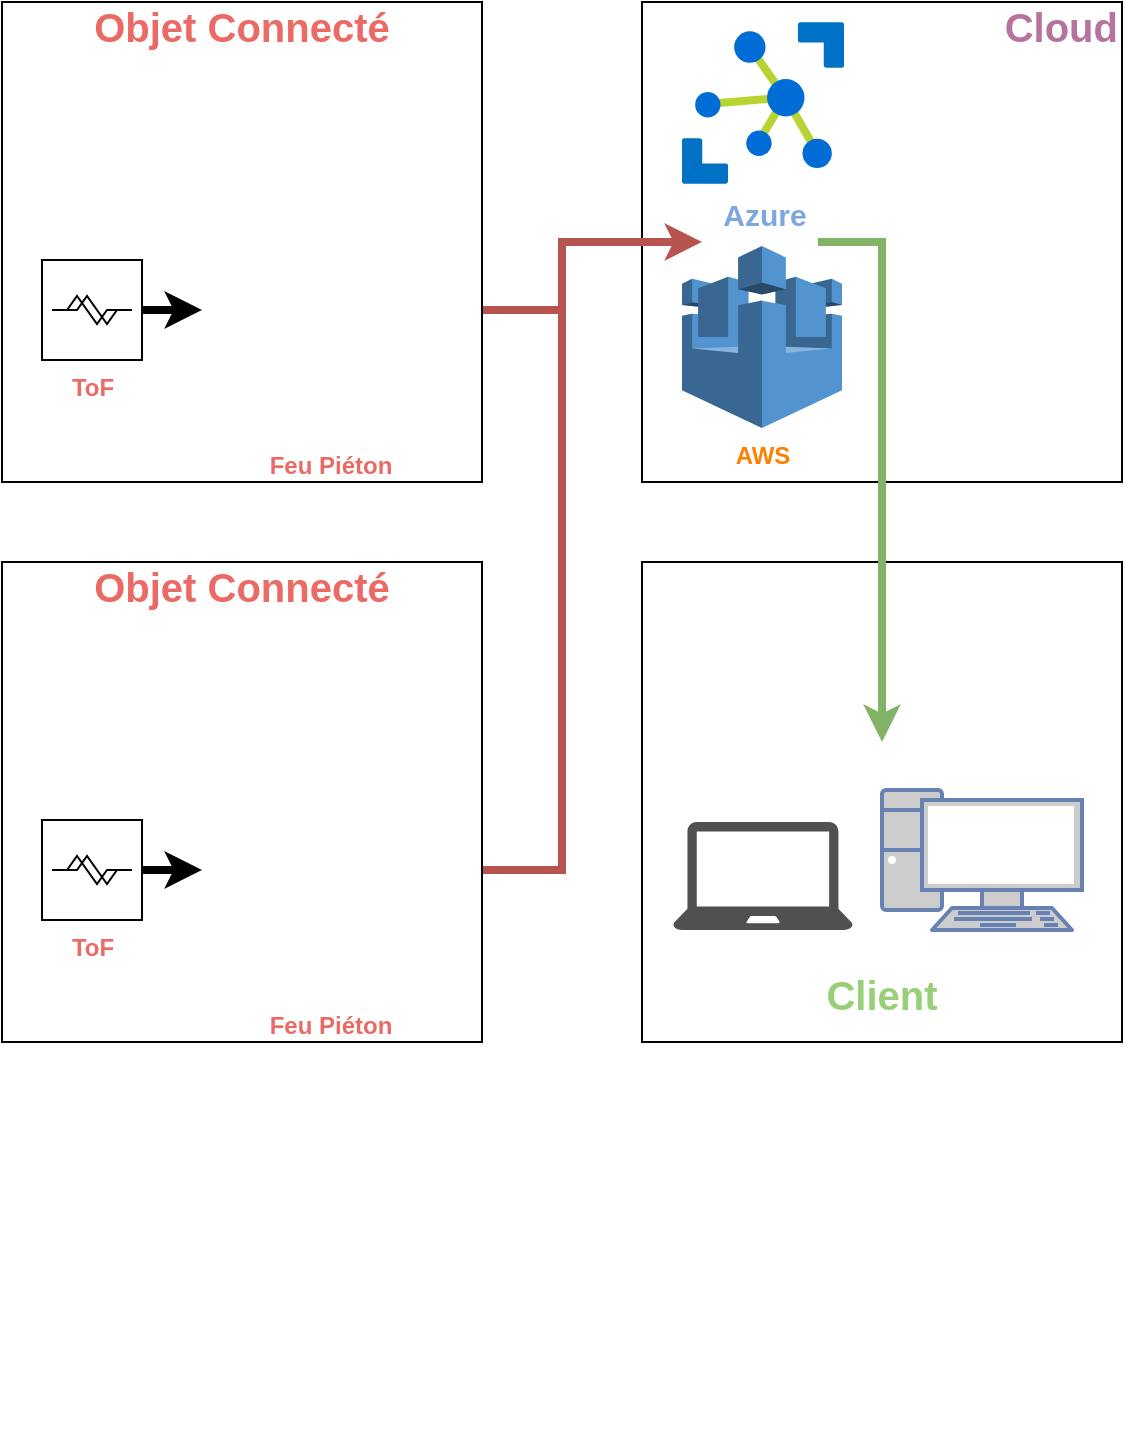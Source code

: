 <mxfile version="13.1.2" type="google"><diagram id="gIe4H0rzq7a6pBP15_m5" name="Page-1"><mxGraphModel dx="1673" dy="839" grid="1" gridSize="10" guides="1" tooltips="1" connect="1" arrows="1" fold="1" page="1" pageScale="1" pageWidth="827" pageHeight="1169" math="0" shadow="0"><root><mxCell id="0"/><mxCell id="1" parent="0"/><mxCell id="O1W1c5cMY0TmnqR16jrN-79" value="" style="group" vertex="1" connectable="0" parent="1"><mxGeometry x="400" y="320" width="240" height="240" as="geometry"/></mxCell><mxCell id="O1W1c5cMY0TmnqR16jrN-66" value="&lt;b&gt;&lt;font color=&quot;#97d077&quot; style=&quot;font-size: 20px&quot;&gt;&lt;br&gt;&lt;br&gt;&lt;br&gt;&lt;br&gt;&lt;br&gt;&lt;br&gt;&lt;br&gt;&lt;br&gt;&lt;br&gt;&lt;br&gt;&lt;br&gt;&lt;br&gt;&lt;br&gt;&lt;br&gt;&lt;br&gt;&lt;br&gt;&lt;br&gt;Client&lt;/font&gt;&lt;br&gt;&lt;br&gt;&lt;br&gt;&lt;br&gt;&lt;br&gt;&lt;br&gt;&lt;br&gt;&lt;br&gt;&lt;br&gt;&lt;br&gt;&lt;br&gt;&lt;br&gt;&lt;br&gt;&lt;br&gt;&lt;br&gt;&lt;br&gt;&lt;/b&gt;" style="whiteSpace=wrap;html=1;aspect=fixed;" vertex="1" parent="O1W1c5cMY0TmnqR16jrN-79"><mxGeometry width="240" height="240" as="geometry"/></mxCell><mxCell id="O1W1c5cMY0TmnqR16jrN-80" value="" style="group" vertex="1" connectable="0" parent="O1W1c5cMY0TmnqR16jrN-79"><mxGeometry x="120" y="114" width="100" height="70" as="geometry"/></mxCell><mxCell id="O1W1c5cMY0TmnqR16jrN-74" value="" style="group" vertex="1" connectable="0" parent="O1W1c5cMY0TmnqR16jrN-80"><mxGeometry width="100" height="70" as="geometry"/></mxCell><mxCell id="O1W1c5cMY0TmnqR16jrN-69" value="" style="fontColor=#0066CC;verticalAlign=top;verticalLabelPosition=bottom;labelPosition=center;align=center;html=1;outlineConnect=0;fillColor=#CCCCCC;strokeColor=#6881B3;gradientColor=none;gradientDirection=north;strokeWidth=2;shape=mxgraph.networks.pc;" vertex="1" parent="O1W1c5cMY0TmnqR16jrN-74"><mxGeometry width="100" height="70" as="geometry"/></mxCell><mxCell id="O1W1c5cMY0TmnqR16jrN-72" value="" style="shape=image;html=1;verticalAlign=top;verticalLabelPosition=bottom;labelBackgroundColor=#ffffff;imageAspect=0;aspect=fixed;image=https://cdn1.iconfinder.com/data/icons/smallicons-logotypes/32/opera-128.png" vertex="1" parent="O1W1c5cMY0TmnqR16jrN-74"><mxGeometry x="49" y="20" width="23" height="23" as="geometry"/></mxCell><mxCell id="O1W1c5cMY0TmnqR16jrN-81" value="" style="group" vertex="1" connectable="0" parent="O1W1c5cMY0TmnqR16jrN-79"><mxGeometry x="15.5" y="130" width="90" height="54" as="geometry"/></mxCell><mxCell id="O1W1c5cMY0TmnqR16jrN-73" value="" style="group" vertex="1" connectable="0" parent="O1W1c5cMY0TmnqR16jrN-81"><mxGeometry width="90" height="54" as="geometry"/></mxCell><mxCell id="O1W1c5cMY0TmnqR16jrN-68" value="" style="pointerEvents=1;shadow=0;dashed=0;html=1;strokeColor=none;fillColor=#505050;labelPosition=center;verticalLabelPosition=bottom;verticalAlign=top;outlineConnect=0;align=center;shape=mxgraph.office.devices.laptop;" vertex="1" parent="O1W1c5cMY0TmnqR16jrN-73"><mxGeometry width="90" height="54" as="geometry"/></mxCell><mxCell id="O1W1c5cMY0TmnqR16jrN-70" value="" style="shape=image;html=1;verticalAlign=top;verticalLabelPosition=bottom;labelBackgroundColor=#ffffff;imageAspect=0;aspect=fixed;image=https://cdn1.iconfinder.com/data/icons/system-shade-circles/512/chrome_browser-128.png" vertex="1" parent="O1W1c5cMY0TmnqR16jrN-73"><mxGeometry x="34" y="15.5" width="23" height="23" as="geometry"/></mxCell><mxCell id="O1W1c5cMY0TmnqR16jrN-76" value="" style="group" vertex="1" connectable="0" parent="1"><mxGeometry x="400" y="40" width="240" height="240" as="geometry"/></mxCell><mxCell id="O1W1c5cMY0TmnqR16jrN-57" value="&lt;div style=&quot;font-size: 20px&quot;&gt;&lt;b style=&quot;color: rgb(181 , 115 , 157)&quot;&gt;Cloud&lt;/b&gt;&lt;br&gt;&lt;/div&gt;&lt;div style=&quot;font-size: 20px&quot;&gt;&lt;b style=&quot;color: rgb(181 , 115 , 157)&quot;&gt;&lt;br&gt;&lt;/b&gt;&lt;/div&gt;&lt;div style=&quot;font-size: 20px&quot;&gt;&lt;b style=&quot;color: rgb(181 , 115 , 157)&quot;&gt;&lt;br&gt;&lt;/b&gt;&lt;/div&gt;&lt;div style=&quot;font-size: 20px&quot;&gt;&lt;b style=&quot;color: rgb(181 , 115 , 157)&quot;&gt;&lt;br&gt;&lt;/b&gt;&lt;/div&gt;&lt;div style=&quot;font-size: 20px&quot;&gt;&lt;b style=&quot;color: rgb(181 , 115 , 157)&quot;&gt;&lt;br&gt;&lt;/b&gt;&lt;/div&gt;&lt;div style=&quot;font-size: 20px&quot;&gt;&lt;b style=&quot;color: rgb(181 , 115 , 157)&quot;&gt;&lt;br&gt;&lt;/b&gt;&lt;/div&gt;&lt;div style=&quot;font-size: 20px&quot;&gt;&lt;b style=&quot;color: rgb(181 , 115 , 157)&quot;&gt;&lt;br&gt;&lt;/b&gt;&lt;/div&gt;&lt;div style=&quot;font-size: 20px&quot;&gt;&lt;b style=&quot;color: rgb(181 , 115 , 157)&quot;&gt;&lt;br&gt;&lt;/b&gt;&lt;/div&gt;&lt;div style=&quot;font-size: 20px&quot;&gt;&lt;br&gt;&lt;/div&gt;&lt;div style=&quot;font-size: 20px&quot;&gt;&lt;br&gt;&lt;/div&gt;" style="whiteSpace=wrap;html=1;aspect=fixed;align=right;" vertex="1" parent="O1W1c5cMY0TmnqR16jrN-76"><mxGeometry width="240" height="240" as="geometry"/></mxCell><mxCell id="O1W1c5cMY0TmnqR16jrN-55" value="&lt;b&gt;&lt;font color=&quot;#ff8000&quot;&gt;AWS&lt;/font&gt;&lt;/b&gt;" style="outlineConnect=0;dashed=0;verticalLabelPosition=bottom;verticalAlign=top;align=center;html=1;shape=mxgraph.aws3.aws_iot;fillColor=#5294CF;gradientColor=none;" vertex="1" parent="O1W1c5cMY0TmnqR16jrN-76"><mxGeometry x="20" y="122" width="80" height="91" as="geometry"/></mxCell><mxCell id="O1W1c5cMY0TmnqR16jrN-56" value="&lt;font style=&quot;font-size: 15px&quot; color=&quot;#7ea6e0&quot;&gt;&lt;b&gt;Azure&lt;br&gt;&lt;/b&gt;&lt;/font&gt;" style="aspect=fixed;html=1;points=[];align=center;image;fontSize=12;image=img/lib/mscae/Azure_IoT_Hub.svg;" vertex="1" parent="O1W1c5cMY0TmnqR16jrN-76"><mxGeometry x="20" y="10" width="81" height="81" as="geometry"/></mxCell><mxCell id="O1W1c5cMY0TmnqR16jrN-22" style="edgeStyle=orthogonalEdgeStyle;rounded=0;orthogonalLoop=1;jettySize=auto;html=1;startArrow=none;startFill=0;strokeWidth=4;fillColor=#f8cecc;strokeColor=#b85450;exitX=1;exitY=0.5;exitDx=0;exitDy=0;endArrow=none;endFill=0;" edge="1" parent="1" source="O1W1c5cMY0TmnqR16jrN-51"><mxGeometry relative="1" as="geometry"><Array as="points"><mxPoint x="350" y="194"/></Array><mxPoint x="268" y="162.5" as="sourcePoint"/><mxPoint x="360" y="194" as="targetPoint"/></mxGeometry></mxCell><mxCell id="O1W1c5cMY0TmnqR16jrN-23" style="edgeStyle=orthogonalEdgeStyle;rounded=0;orthogonalLoop=1;jettySize=auto;html=1;startArrow=none;startFill=0;strokeWidth=4;fillColor=#d5e8d4;strokeColor=#82b366;" edge="1" parent="1" source="O1W1c5cMY0TmnqR16jrN-55"><mxGeometry relative="1" as="geometry"><Array as="points"><mxPoint x="490" y="160"/><mxPoint x="520" y="160"/></Array><mxPoint x="680.0" y="270" as="sourcePoint"/><mxPoint x="520" y="410" as="targetPoint"/></mxGeometry></mxCell><mxCell id="O1W1c5cMY0TmnqR16jrN-31" style="edgeStyle=orthogonalEdgeStyle;rounded=0;orthogonalLoop=1;jettySize=auto;html=1;exitX=1;exitY=0.5;exitDx=0;exitDy=0;endArrow=classic;endFill=1;fillColor=#f8cecc;strokeColor=#b85450;strokeWidth=4;" edge="1" parent="1" source="O1W1c5cMY0TmnqR16jrN-44"><mxGeometry relative="1" as="geometry"><mxPoint x="430" y="160" as="targetPoint"/><mxPoint x="138" y="471.5" as="sourcePoint"/><Array as="points"><mxPoint x="360" y="474"/><mxPoint x="360" y="160"/></Array></mxGeometry></mxCell><mxCell id="O1W1c5cMY0TmnqR16jrN-77" value="" style="group" vertex="1" connectable="0" parent="1"><mxGeometry x="80" y="40" width="240" height="240" as="geometry"/></mxCell><mxCell id="O1W1c5cMY0TmnqR16jrN-49" value="" style="group" vertex="1" connectable="0" parent="O1W1c5cMY0TmnqR16jrN-77"><mxGeometry width="240" height="240" as="geometry"/></mxCell><mxCell id="O1W1c5cMY0TmnqR16jrN-50" value="&lt;b style=&quot;font-size: 20px&quot;&gt;&lt;font color=&quot;#ea6b66&quot;&gt;Objet Connecté&lt;br&gt;&lt;br&gt;&lt;br&gt;&lt;br&gt;&lt;br&gt;&lt;br&gt;&lt;br&gt;&lt;br&gt;&lt;br&gt;&lt;br&gt;&lt;/font&gt;&lt;/b&gt;" style="whiteSpace=wrap;html=1;aspect=fixed;" vertex="1" parent="O1W1c5cMY0TmnqR16jrN-49"><mxGeometry width="240" height="240" as="geometry"/></mxCell><mxCell id="O1W1c5cMY0TmnqR16jrN-51" value="&lt;b&gt;&lt;font color=&quot;#ea6b66&quot;&gt;Feu Piéton&lt;/font&gt;&lt;/b&gt;" style="shape=image;html=1;verticalAlign=top;verticalLabelPosition=bottom;labelBackgroundColor=#ffffff;imageAspect=0;aspect=fixed;image=https://cdn2.iconfinder.com/data/icons/circle-icons-1/64/traffic-128.png" vertex="1" parent="O1W1c5cMY0TmnqR16jrN-49"><mxGeometry x="100" y="90" width="128" height="128" as="geometry"/></mxCell><mxCell id="O1W1c5cMY0TmnqR16jrN-52" style="edgeStyle=orthogonalEdgeStyle;rounded=0;orthogonalLoop=1;jettySize=auto;html=1;entryX=0;entryY=0.5;entryDx=0;entryDy=0;strokeWidth=4;" edge="1" parent="O1W1c5cMY0TmnqR16jrN-49" source="O1W1c5cMY0TmnqR16jrN-53" target="O1W1c5cMY0TmnqR16jrN-51"><mxGeometry relative="1" as="geometry"/></mxCell><mxCell id="O1W1c5cMY0TmnqR16jrN-53" value="&lt;b&gt;&lt;font color=&quot;#ea6b66&quot;&gt;ToF&lt;/font&gt;&lt;/b&gt;" style="verticalLabelPosition=bottom;align=center;outlineConnect=0;dashed=0;html=1;verticalAlign=top;shape=mxgraph.pid.flow_sensors.coriolis;" vertex="1" parent="O1W1c5cMY0TmnqR16jrN-49"><mxGeometry x="20" y="129" width="50" height="50" as="geometry"/></mxCell><mxCell id="O1W1c5cMY0TmnqR16jrN-54" value="" style="shape=image;html=1;verticalAlign=top;verticalLabelPosition=bottom;labelBackgroundColor=#ffffff;imageAspect=0;aspect=fixed;image=https://cdn1.iconfinder.com/data/icons/software-engineering-and-video-gaming/512/501_Buildings_city_sensor_smart_urban_Hardware_Engineering_Internet-128.png" vertex="1" parent="O1W1c5cMY0TmnqR16jrN-49"><mxGeometry x="189" width="50" height="50" as="geometry"/></mxCell><mxCell id="O1W1c5cMY0TmnqR16jrN-78" value="" style="group" vertex="1" connectable="0" parent="1"><mxGeometry x="80" y="320" width="240" height="240" as="geometry"/></mxCell><mxCell id="O1W1c5cMY0TmnqR16jrN-48" value="" style="group" vertex="1" connectable="0" parent="O1W1c5cMY0TmnqR16jrN-78"><mxGeometry width="240" height="240" as="geometry"/></mxCell><mxCell id="O1W1c5cMY0TmnqR16jrN-43" value="&lt;b style=&quot;font-size: 20px&quot;&gt;&lt;font color=&quot;#ea6b66&quot;&gt;Objet Connecté&lt;br&gt;&lt;br&gt;&lt;br&gt;&lt;br&gt;&lt;br&gt;&lt;br&gt;&lt;br&gt;&lt;br&gt;&lt;br&gt;&lt;br&gt;&lt;/font&gt;&lt;/b&gt;" style="whiteSpace=wrap;html=1;aspect=fixed;" vertex="1" parent="O1W1c5cMY0TmnqR16jrN-48"><mxGeometry width="240" height="240" as="geometry"/></mxCell><mxCell id="O1W1c5cMY0TmnqR16jrN-44" value="&lt;b&gt;&lt;font color=&quot;#ea6b66&quot;&gt;Feu Piéton&lt;/font&gt;&lt;/b&gt;" style="shape=image;html=1;verticalAlign=top;verticalLabelPosition=bottom;labelBackgroundColor=#ffffff;imageAspect=0;aspect=fixed;image=https://cdn2.iconfinder.com/data/icons/circle-icons-1/64/traffic-128.png" vertex="1" parent="O1W1c5cMY0TmnqR16jrN-48"><mxGeometry x="100" y="90" width="128" height="128" as="geometry"/></mxCell><mxCell id="O1W1c5cMY0TmnqR16jrN-46" style="edgeStyle=orthogonalEdgeStyle;rounded=0;orthogonalLoop=1;jettySize=auto;html=1;entryX=0;entryY=0.5;entryDx=0;entryDy=0;strokeWidth=4;" edge="1" parent="O1W1c5cMY0TmnqR16jrN-48" source="O1W1c5cMY0TmnqR16jrN-45" target="O1W1c5cMY0TmnqR16jrN-44"><mxGeometry relative="1" as="geometry"/></mxCell><mxCell id="O1W1c5cMY0TmnqR16jrN-45" value="&lt;b&gt;&lt;font color=&quot;#ea6b66&quot;&gt;ToF&lt;/font&gt;&lt;/b&gt;" style="verticalLabelPosition=bottom;align=center;outlineConnect=0;dashed=0;html=1;verticalAlign=top;shape=mxgraph.pid.flow_sensors.coriolis;" vertex="1" parent="O1W1c5cMY0TmnqR16jrN-48"><mxGeometry x="20" y="129" width="50" height="50" as="geometry"/></mxCell><mxCell id="O1W1c5cMY0TmnqR16jrN-47" value="" style="shape=image;html=1;verticalAlign=top;verticalLabelPosition=bottom;labelBackgroundColor=#ffffff;imageAspect=0;aspect=fixed;image=https://cdn1.iconfinder.com/data/icons/software-engineering-and-video-gaming/512/501_Buildings_city_sensor_smart_urban_Hardware_Engineering_Internet-128.png" vertex="1" parent="O1W1c5cMY0TmnqR16jrN-48"><mxGeometry x="189" width="50" height="50" as="geometry"/></mxCell></root></mxGraphModel></diagram></mxfile>